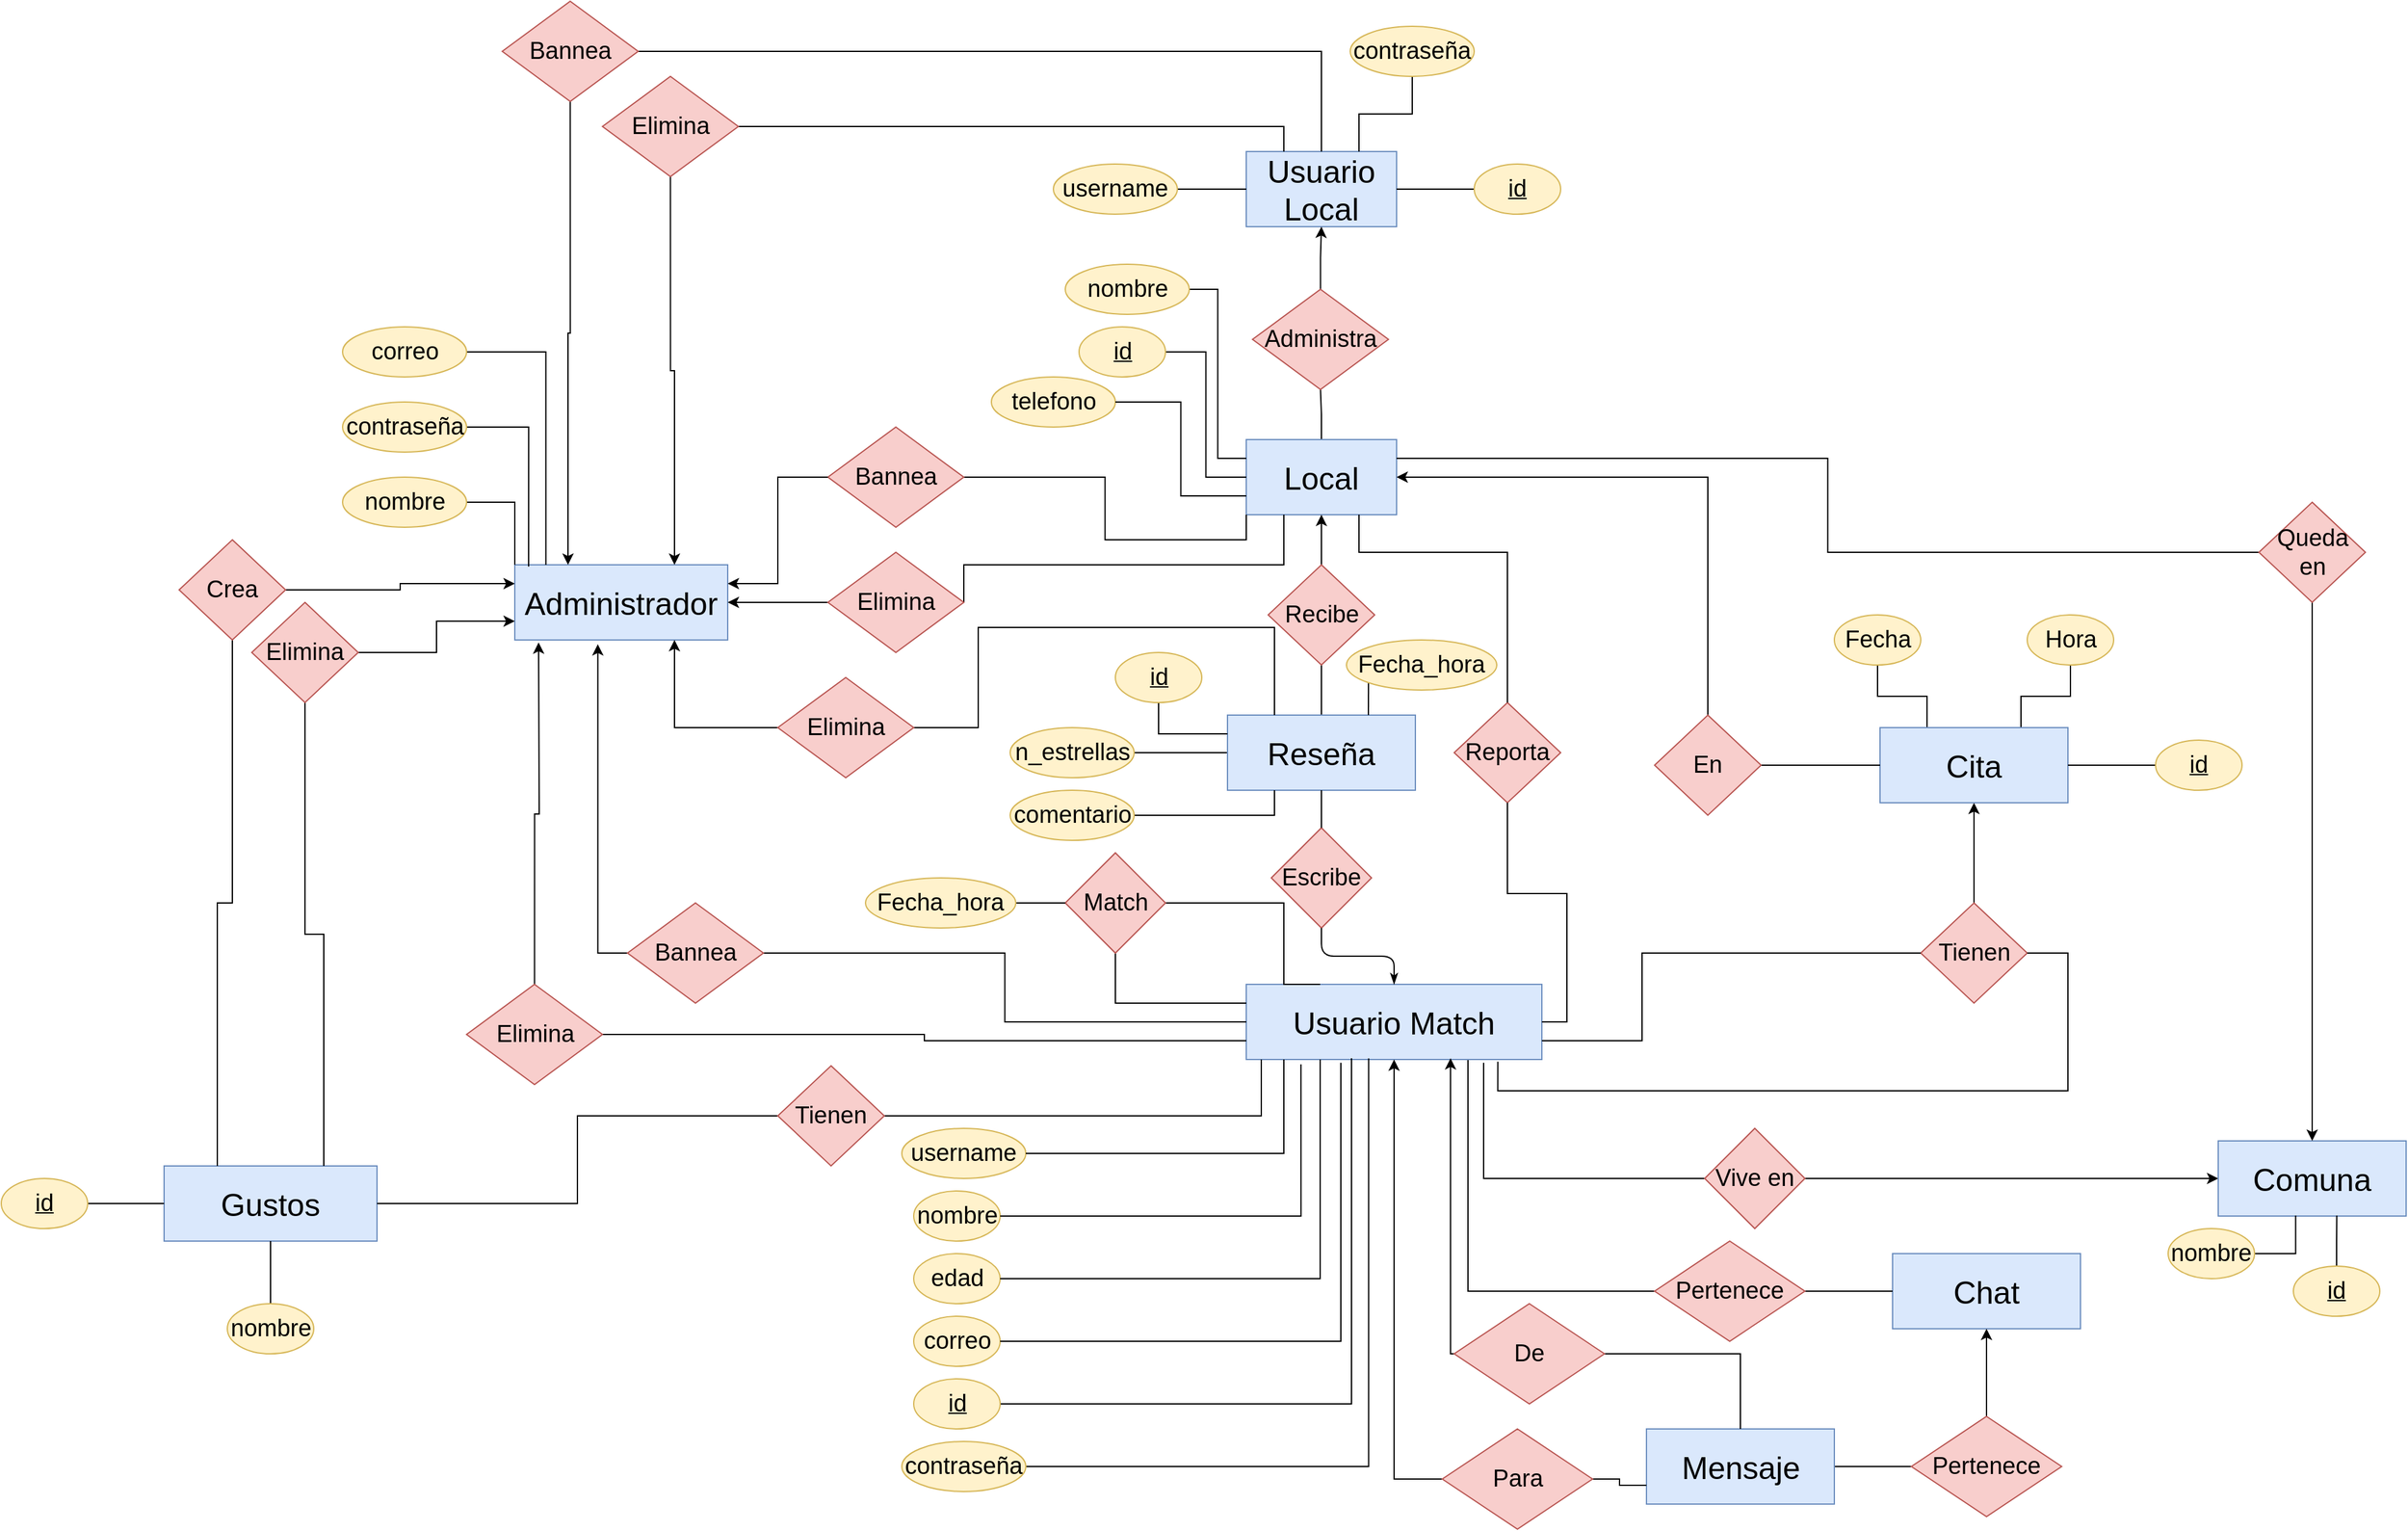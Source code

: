 <mxfile version="12.9.10" type="device"><diagram id="C5RBs43oDa-KdzZeNtuy" name="Page-1"><mxGraphModel dx="3197" dy="2389" grid="1" gridSize="10" guides="1" tooltips="1" connect="1" arrows="1" fold="1" page="1" pageScale="1" pageWidth="827" pageHeight="1169" math="0" shadow="0"><root><mxCell id="WIyWlLk6GJQsqaUBKTNV-0"/><mxCell id="WIyWlLk6GJQsqaUBKTNV-1" parent="WIyWlLk6GJQsqaUBKTNV-0"/><mxCell id="t-Eiu6or1TyA9fJoCcrj-206" style="edgeStyle=orthogonalEdgeStyle;rounded=0;orthogonalLoop=1;jettySize=auto;html=1;exitX=0.75;exitY=1;exitDx=0;exitDy=0;entryX=0;entryY=0.5;entryDx=0;entryDy=0;startArrow=none;startFill=0;endArrow=none;endFill=0;endSize=6;fontSize=19;" edge="1" parent="WIyWlLk6GJQsqaUBKTNV-1" source="t-Eiu6or1TyA9fJoCcrj-0" target="t-Eiu6or1TyA9fJoCcrj-205"><mxGeometry relative="1" as="geometry"/></mxCell><mxCell id="t-Eiu6or1TyA9fJoCcrj-0" value="&lt;font style=&quot;font-size: 25px&quot;&gt;Usuario Match&lt;/font&gt;" style="rounded=0;whiteSpace=wrap;html=1;fillColor=#dae8fc;strokeColor=#6c8ebf;" vertex="1" parent="WIyWlLk6GJQsqaUBKTNV-1"><mxGeometry x="354" y="725" width="236" height="60" as="geometry"/></mxCell><mxCell id="t-Eiu6or1TyA9fJoCcrj-15" value="" style="edgeStyle=orthogonalEdgeStyle;rounded=0;orthogonalLoop=1;jettySize=auto;html=1;fontSize=19;endArrow=none;endFill=0;exitX=0.5;exitY=0;exitDx=0;exitDy=0;entryX=0.5;entryY=1;entryDx=0;entryDy=0;" edge="1" parent="WIyWlLk6GJQsqaUBKTNV-1" source="t-Eiu6or1TyA9fJoCcrj-1" target="t-Eiu6or1TyA9fJoCcrj-10"><mxGeometry relative="1" as="geometry"/></mxCell><mxCell id="t-Eiu6or1TyA9fJoCcrj-114" value="" style="edgeStyle=orthogonalEdgeStyle;rounded=0;orthogonalLoop=1;jettySize=auto;html=1;startArrow=none;startFill=0;endArrow=none;endFill=0;endSize=6;fontSize=19;entryX=1;entryY=0.5;entryDx=0;entryDy=0;" edge="1" parent="WIyWlLk6GJQsqaUBKTNV-1" source="t-Eiu6or1TyA9fJoCcrj-1" target="t-Eiu6or1TyA9fJoCcrj-115"><mxGeometry relative="1" as="geometry"><mxPoint x="259" y="540" as="targetPoint"/></mxGeometry></mxCell><mxCell id="t-Eiu6or1TyA9fJoCcrj-1" value="&lt;font style=&quot;font-size: 25px&quot;&gt;Reseña&lt;/font&gt;" style="rounded=0;whiteSpace=wrap;html=1;fillColor=#dae8fc;strokeColor=#6c8ebf;" vertex="1" parent="WIyWlLk6GJQsqaUBKTNV-1"><mxGeometry x="339" y="510" width="150" height="60" as="geometry"/></mxCell><mxCell id="t-Eiu6or1TyA9fJoCcrj-25" value="" style="edgeStyle=orthogonalEdgeStyle;rounded=0;orthogonalLoop=1;jettySize=auto;html=1;startArrow=none;startFill=0;endArrow=none;endFill=0;fontSize=19;" edge="1" parent="WIyWlLk6GJQsqaUBKTNV-1" source="t-Eiu6or1TyA9fJoCcrj-2" target="t-Eiu6or1TyA9fJoCcrj-24"><mxGeometry relative="1" as="geometry"/></mxCell><mxCell id="t-Eiu6or1TyA9fJoCcrj-2" value="&lt;font style=&quot;font-size: 25px&quot;&gt;Local&lt;/font&gt;" style="rounded=0;whiteSpace=wrap;html=1;fillColor=#dae8fc;strokeColor=#6c8ebf;" vertex="1" parent="WIyWlLk6GJQsqaUBKTNV-1"><mxGeometry x="354" y="290" width="120" height="60" as="geometry"/></mxCell><mxCell id="t-Eiu6or1TyA9fJoCcrj-6" value="Escribe" style="rhombus;whiteSpace=wrap;html=1;fillColor=#f8cecc;strokeColor=#b85450;fontSize=19;" vertex="1" parent="WIyWlLk6GJQsqaUBKTNV-1"><mxGeometry x="374" y="600" width="80" height="80" as="geometry"/></mxCell><mxCell id="t-Eiu6or1TyA9fJoCcrj-7" value="" style="endArrow=none;html=1;edgeStyle=orthogonalEdgeStyle;startArrow=classicThin;startFill=1;" edge="1" parent="WIyWlLk6GJQsqaUBKTNV-1" source="t-Eiu6or1TyA9fJoCcrj-0" target="t-Eiu6or1TyA9fJoCcrj-6"><mxGeometry width="50" height="50" relative="1" as="geometry"><mxPoint x="444" y="620" as="sourcePoint"/><mxPoint x="384" y="350" as="targetPoint"/></mxGeometry></mxCell><mxCell id="t-Eiu6or1TyA9fJoCcrj-16" value="" style="edgeStyle=orthogonalEdgeStyle;rounded=0;orthogonalLoop=1;jettySize=auto;html=1;endArrow=none;endFill=0;fontSize=19;startArrow=classic;startFill=1;exitX=0.5;exitY=1;exitDx=0;exitDy=0;entryX=0.5;entryY=0;entryDx=0;entryDy=0;" edge="1" parent="WIyWlLk6GJQsqaUBKTNV-1" source="t-Eiu6or1TyA9fJoCcrj-2" target="t-Eiu6or1TyA9fJoCcrj-10"><mxGeometry relative="1" as="geometry"><mxPoint x="764" y="470" as="targetPoint"/></mxGeometry></mxCell><mxCell id="t-Eiu6or1TyA9fJoCcrj-10" value="Recibe" style="rhombus;whiteSpace=wrap;html=1;fillColor=#f8cecc;strokeColor=#b85450;fontSize=19;" vertex="1" parent="WIyWlLk6GJQsqaUBKTNV-1"><mxGeometry x="371.5" y="390" width="85" height="80" as="geometry"/></mxCell><mxCell id="t-Eiu6or1TyA9fJoCcrj-14" value="" style="endArrow=none;html=1;exitX=0.5;exitY=0;exitDx=0;exitDy=0;edgeStyle=orthogonalEdgeStyle;" edge="1" parent="WIyWlLk6GJQsqaUBKTNV-1" source="t-Eiu6or1TyA9fJoCcrj-6" target="t-Eiu6or1TyA9fJoCcrj-1"><mxGeometry width="50" height="50" relative="1" as="geometry"><mxPoint x="470" y="349.5" as="sourcePoint"/><mxPoint x="534" y="349.5" as="targetPoint"/></mxGeometry></mxCell><mxCell id="t-Eiu6or1TyA9fJoCcrj-20" value="" style="edgeStyle=orthogonalEdgeStyle;rounded=0;orthogonalLoop=1;jettySize=auto;html=1;endArrow=none;endFill=0;fontSize=19;exitX=0.5;exitY=1;exitDx=0;exitDy=0;entryX=0;entryY=0.25;entryDx=0;entryDy=0;" edge="1" parent="WIyWlLk6GJQsqaUBKTNV-1" source="t-Eiu6or1TyA9fJoCcrj-19" target="t-Eiu6or1TyA9fJoCcrj-0"><mxGeometry relative="1" as="geometry"><mxPoint x="260" y="800" as="targetPoint"/><Array as="points"><mxPoint x="250" y="740"/></Array></mxGeometry></mxCell><mxCell id="t-Eiu6or1TyA9fJoCcrj-22" value="" style="edgeStyle=orthogonalEdgeStyle;rounded=0;orthogonalLoop=1;jettySize=auto;html=1;endArrow=none;endFill=0;fontSize=19;entryX=0.25;entryY=0;entryDx=0;entryDy=0;exitX=1;exitY=0.5;exitDx=0;exitDy=0;" edge="1" parent="WIyWlLk6GJQsqaUBKTNV-1" source="t-Eiu6or1TyA9fJoCcrj-19" target="t-Eiu6or1TyA9fJoCcrj-0"><mxGeometry relative="1" as="geometry"><mxPoint x="44" y="460" as="targetPoint"/><Array as="points"><mxPoint x="384" y="660"/></Array></mxGeometry></mxCell><mxCell id="t-Eiu6or1TyA9fJoCcrj-19" value="Match" style="rhombus;whiteSpace=wrap;html=1;fillColor=#f8cecc;strokeColor=#b85450;fontSize=19;" vertex="1" parent="WIyWlLk6GJQsqaUBKTNV-1"><mxGeometry x="209.5" y="620" width="80" height="80" as="geometry"/></mxCell><mxCell id="t-Eiu6or1TyA9fJoCcrj-23" value="&lt;font style=&quot;font-size: 25px&quot;&gt;Usuario Local&lt;/font&gt;" style="rounded=0;whiteSpace=wrap;html=1;fillColor=#dae8fc;strokeColor=#6c8ebf;" vertex="1" parent="WIyWlLk6GJQsqaUBKTNV-1"><mxGeometry x="354" y="60" width="120" height="60" as="geometry"/></mxCell><mxCell id="t-Eiu6or1TyA9fJoCcrj-26" value="" style="edgeStyle=orthogonalEdgeStyle;rounded=0;orthogonalLoop=1;jettySize=auto;html=1;startArrow=none;startFill=0;endArrow=classic;endFill=1;fontSize=19;" edge="1" parent="WIyWlLk6GJQsqaUBKTNV-1" source="t-Eiu6or1TyA9fJoCcrj-24" target="t-Eiu6or1TyA9fJoCcrj-23"><mxGeometry relative="1" as="geometry"/></mxCell><mxCell id="t-Eiu6or1TyA9fJoCcrj-24" value="Administra" style="rhombus;whiteSpace=wrap;html=1;fillColor=#f8cecc;strokeColor=#b85450;fontSize=19;" vertex="1" parent="WIyWlLk6GJQsqaUBKTNV-1"><mxGeometry x="359" y="170" width="108.5" height="80" as="geometry"/></mxCell><mxCell id="t-Eiu6or1TyA9fJoCcrj-34" value="&lt;font style=&quot;font-size: 25px&quot;&gt;Administrador&lt;/font&gt;" style="rounded=0;whiteSpace=wrap;html=1;fillColor=#dae8fc;strokeColor=#6c8ebf;" vertex="1" parent="WIyWlLk6GJQsqaUBKTNV-1"><mxGeometry x="-230" y="390" width="170" height="60" as="geometry"/></mxCell><mxCell id="t-Eiu6or1TyA9fJoCcrj-35" value="Reporta" style="rhombus;whiteSpace=wrap;html=1;fillColor=#f8cecc;strokeColor=#b85450;fontSize=19;" vertex="1" parent="WIyWlLk6GJQsqaUBKTNV-1"><mxGeometry x="520" y="500" width="85" height="80" as="geometry"/></mxCell><mxCell id="t-Eiu6or1TyA9fJoCcrj-37" value="" style="edgeStyle=orthogonalEdgeStyle;rounded=0;orthogonalLoop=1;jettySize=auto;html=1;endArrow=none;endFill=0;fontSize=19;startArrow=none;startFill=0;entryX=0.5;entryY=0;entryDx=0;entryDy=0;exitX=0.75;exitY=1;exitDx=0;exitDy=0;" edge="1" parent="WIyWlLk6GJQsqaUBKTNV-1" source="t-Eiu6or1TyA9fJoCcrj-2" target="t-Eiu6or1TyA9fJoCcrj-35"><mxGeometry relative="1" as="geometry"><mxPoint x="643" y="60" as="sourcePoint"/><mxPoint x="414" y="390" as="targetPoint"/><Array as="points"><mxPoint x="444" y="380"/><mxPoint x="563" y="380"/></Array></mxGeometry></mxCell><mxCell id="t-Eiu6or1TyA9fJoCcrj-41" value="" style="edgeStyle=orthogonalEdgeStyle;rounded=0;orthogonalLoop=1;jettySize=auto;html=1;endArrow=none;endFill=0;fontSize=19;startArrow=none;startFill=0;entryX=1;entryY=0.5;entryDx=0;entryDy=0;exitX=0.5;exitY=1;exitDx=0;exitDy=0;" edge="1" parent="WIyWlLk6GJQsqaUBKTNV-1" source="t-Eiu6or1TyA9fJoCcrj-35" target="t-Eiu6or1TyA9fJoCcrj-0"><mxGeometry relative="1" as="geometry"><mxPoint x="570" y="725" as="sourcePoint"/><mxPoint x="738.5" y="915" as="targetPoint"/></mxGeometry></mxCell><mxCell id="t-Eiu6or1TyA9fJoCcrj-86" value="" style="edgeStyle=orthogonalEdgeStyle;rounded=0;orthogonalLoop=1;jettySize=auto;html=1;startArrow=none;startFill=0;endArrow=classic;endFill=1;fontSize=19;" edge="1" parent="WIyWlLk6GJQsqaUBKTNV-1" source="t-Eiu6or1TyA9fJoCcrj-42" target="t-Eiu6or1TyA9fJoCcrj-85"><mxGeometry relative="1" as="geometry"/></mxCell><mxCell id="t-Eiu6or1TyA9fJoCcrj-42" value="Tienen" style="rhombus;whiteSpace=wrap;html=1;fillColor=#f8cecc;strokeColor=#b85450;fontSize=19;" vertex="1" parent="WIyWlLk6GJQsqaUBKTNV-1"><mxGeometry x="892.5" y="660" width="85" height="80" as="geometry"/></mxCell><mxCell id="t-Eiu6or1TyA9fJoCcrj-43" value="" style="edgeStyle=orthogonalEdgeStyle;rounded=0;orthogonalLoop=1;jettySize=auto;html=1;endArrow=none;endFill=0;fontSize=19;startArrow=classic;startFill=1;entryX=0.5;entryY=0;entryDx=0;entryDy=0;exitX=1;exitY=0.5;exitDx=0;exitDy=0;" edge="1" target="t-Eiu6or1TyA9fJoCcrj-87" parent="WIyWlLk6GJQsqaUBKTNV-1" source="t-Eiu6or1TyA9fJoCcrj-2"><mxGeometry relative="1" as="geometry"><mxPoint x="470" y="340" as="sourcePoint"/><mxPoint x="710" y="440" as="targetPoint"/><Array as="points"><mxPoint x="723" y="320"/></Array></mxGeometry></mxCell><mxCell id="t-Eiu6or1TyA9fJoCcrj-44" value="" style="edgeStyle=orthogonalEdgeStyle;rounded=0;orthogonalLoop=1;jettySize=auto;html=1;endArrow=none;endFill=0;fontSize=19;startArrow=none;startFill=0;entryX=1;entryY=0.75;entryDx=0;entryDy=0;exitX=0;exitY=0.5;exitDx=0;exitDy=0;" edge="1" source="t-Eiu6or1TyA9fJoCcrj-42" parent="WIyWlLk6GJQsqaUBKTNV-1" target="t-Eiu6or1TyA9fJoCcrj-0"><mxGeometry relative="1" as="geometry"><mxPoint x="676" y="727.46" as="sourcePoint"/><mxPoint x="580" y="757.46" as="targetPoint"/><Array as="points"><mxPoint x="670" y="700"/><mxPoint x="670" y="770"/></Array></mxGeometry></mxCell><mxCell id="t-Eiu6or1TyA9fJoCcrj-48" value="" style="edgeStyle=orthogonalEdgeStyle;rounded=0;orthogonalLoop=1;jettySize=auto;html=1;endArrow=none;endFill=0;fontSize=19;startArrow=none;startFill=0;entryX=0.851;entryY=1.029;entryDx=0;entryDy=0;exitX=1;exitY=0.5;exitDx=0;exitDy=0;entryPerimeter=0;" edge="1" parent="WIyWlLk6GJQsqaUBKTNV-1" source="t-Eiu6or1TyA9fJoCcrj-42" target="t-Eiu6or1TyA9fJoCcrj-0"><mxGeometry relative="1" as="geometry"><mxPoint x="722" y="580" as="sourcePoint"/><mxPoint x="570" y="807.54" as="targetPoint"/><Array as="points"><mxPoint x="1010" y="700"/><mxPoint x="1010" y="810"/><mxPoint x="555" y="810"/></Array></mxGeometry></mxCell><mxCell id="t-Eiu6or1TyA9fJoCcrj-60" value="" style="edgeStyle=orthogonalEdgeStyle;rounded=0;orthogonalLoop=1;jettySize=auto;html=1;startArrow=none;startFill=0;endArrow=none;endFill=0;fontSize=19;entryX=0.25;entryY=0;entryDx=0;entryDy=0;exitX=0.5;exitY=1;exitDx=0;exitDy=0;" edge="1" parent="WIyWlLk6GJQsqaUBKTNV-1" source="t-Eiu6or1TyA9fJoCcrj-57" target="t-Eiu6or1TyA9fJoCcrj-85"><mxGeometry relative="1" as="geometry"><mxPoint x="631" y="500" as="targetPoint"/></mxGeometry></mxCell><mxCell id="t-Eiu6or1TyA9fJoCcrj-57" value="Fecha" style="ellipse;whiteSpace=wrap;html=1;fontSize=19;fillColor=#fff2cc;strokeColor=#d6b656;" vertex="1" parent="WIyWlLk6GJQsqaUBKTNV-1"><mxGeometry x="823.5" y="430" width="69" height="40" as="geometry"/></mxCell><mxCell id="t-Eiu6or1TyA9fJoCcrj-61" value="" style="edgeStyle=orthogonalEdgeStyle;rounded=0;orthogonalLoop=1;jettySize=auto;html=1;startArrow=none;startFill=0;endArrow=none;endFill=0;fontSize=19;entryX=0.75;entryY=0;entryDx=0;entryDy=0;" edge="1" parent="WIyWlLk6GJQsqaUBKTNV-1" source="t-Eiu6or1TyA9fJoCcrj-58" target="t-Eiu6or1TyA9fJoCcrj-85"><mxGeometry relative="1" as="geometry"><mxPoint x="1175" y="470" as="targetPoint"/></mxGeometry></mxCell><mxCell id="t-Eiu6or1TyA9fJoCcrj-58" value="Hora" style="ellipse;whiteSpace=wrap;html=1;fontSize=19;fillColor=#fff2cc;strokeColor=#d6b656;" vertex="1" parent="WIyWlLk6GJQsqaUBKTNV-1"><mxGeometry x="977.5" y="430" width="69" height="40" as="geometry"/></mxCell><mxCell id="t-Eiu6or1TyA9fJoCcrj-62" value="nombre" style="ellipse;whiteSpace=wrap;html=1;fontSize=19;fillColor=#fff2cc;strokeColor=#d6b656;" vertex="1" parent="WIyWlLk6GJQsqaUBKTNV-1"><mxGeometry x="88.5" y="890" width="69" height="40" as="geometry"/></mxCell><mxCell id="t-Eiu6or1TyA9fJoCcrj-63" value="" style="edgeStyle=orthogonalEdgeStyle;rounded=0;orthogonalLoop=1;jettySize=auto;html=1;startArrow=none;startFill=0;endArrow=none;endFill=0;fontSize=19;entryX=0.185;entryY=1.064;entryDx=0;entryDy=0;entryPerimeter=0;" edge="1" source="t-Eiu6or1TyA9fJoCcrj-62" parent="WIyWlLk6GJQsqaUBKTNV-1" target="t-Eiu6or1TyA9fJoCcrj-0"><mxGeometry relative="1" as="geometry"><mxPoint x="371.495" y="867.9" as="targetPoint"/></mxGeometry></mxCell><mxCell id="t-Eiu6or1TyA9fJoCcrj-64" value="edad" style="ellipse;whiteSpace=wrap;html=1;fontSize=19;fillColor=#fff2cc;strokeColor=#d6b656;" vertex="1" parent="WIyWlLk6GJQsqaUBKTNV-1"><mxGeometry x="88.5" y="940" width="69" height="40" as="geometry"/></mxCell><mxCell id="t-Eiu6or1TyA9fJoCcrj-65" value="" style="edgeStyle=orthogonalEdgeStyle;rounded=0;orthogonalLoop=1;jettySize=auto;html=1;startArrow=none;startFill=0;endArrow=none;endFill=0;fontSize=19;exitX=1;exitY=0.5;exitDx=0;exitDy=0;entryX=0.25;entryY=1;entryDx=0;entryDy=0;" edge="1" source="t-Eiu6or1TyA9fJoCcrj-64" parent="WIyWlLk6GJQsqaUBKTNV-1" target="t-Eiu6or1TyA9fJoCcrj-0"><mxGeometry relative="1" as="geometry"><mxPoint x="430" y="786" as="targetPoint"/></mxGeometry></mxCell><mxCell id="t-Eiu6or1TyA9fJoCcrj-67" value="correo" style="ellipse;whiteSpace=wrap;html=1;fontSize=19;fillColor=#fff2cc;strokeColor=#d6b656;" vertex="1" parent="WIyWlLk6GJQsqaUBKTNV-1"><mxGeometry x="88.5" y="990" width="69" height="40" as="geometry"/></mxCell><mxCell id="t-Eiu6or1TyA9fJoCcrj-68" value="" style="edgeStyle=orthogonalEdgeStyle;rounded=0;orthogonalLoop=1;jettySize=auto;html=1;startArrow=none;startFill=0;endArrow=none;endFill=0;fontSize=19;entryX=0.32;entryY=1.044;entryDx=0;entryDy=0;exitX=1;exitY=0.5;exitDx=0;exitDy=0;entryPerimeter=0;" edge="1" source="t-Eiu6or1TyA9fJoCcrj-67" parent="WIyWlLk6GJQsqaUBKTNV-1" target="t-Eiu6or1TyA9fJoCcrj-0"><mxGeometry relative="1" as="geometry"><mxPoint x="340" y="1010" as="sourcePoint"/><mxPoint x="450.04" y="830.0" as="targetPoint"/><Array as="points"><mxPoint x="430" y="1010"/></Array></mxGeometry></mxCell><mxCell id="t-Eiu6or1TyA9fJoCcrj-70" value="" style="edgeStyle=orthogonalEdgeStyle;rounded=0;orthogonalLoop=1;jettySize=auto;html=1;startArrow=none;startFill=0;endArrow=none;endFill=0;fontSize=19;exitX=0;exitY=0.5;exitDx=0;exitDy=0;entryX=0.803;entryY=1.044;entryDx=0;entryDy=0;entryPerimeter=0;" edge="1" parent="WIyWlLk6GJQsqaUBKTNV-1" source="t-Eiu6or1TyA9fJoCcrj-71" target="t-Eiu6or1TyA9fJoCcrj-0"><mxGeometry relative="1" as="geometry"><mxPoint x="474.5" y="880" as="sourcePoint"/><mxPoint x="450" y="789" as="targetPoint"/></mxGeometry></mxCell><mxCell id="t-Eiu6or1TyA9fJoCcrj-73" value="" style="edgeStyle=orthogonalEdgeStyle;rounded=0;orthogonalLoop=1;jettySize=auto;html=1;startArrow=none;startFill=0;endArrow=classic;endFill=1;fontSize=19;entryX=0;entryY=0.5;entryDx=0;entryDy=0;" edge="1" parent="WIyWlLk6GJQsqaUBKTNV-1" source="t-Eiu6or1TyA9fJoCcrj-71" target="t-Eiu6or1TyA9fJoCcrj-74"><mxGeometry relative="1" as="geometry"><mxPoint x="634" y="880" as="targetPoint"/><Array as="points"><mxPoint x="760" y="880"/></Array></mxGeometry></mxCell><mxCell id="t-Eiu6or1TyA9fJoCcrj-71" value="Vive en" style="rhombus;whiteSpace=wrap;html=1;fillColor=#f8cecc;strokeColor=#b85450;fontSize=19;" vertex="1" parent="WIyWlLk6GJQsqaUBKTNV-1"><mxGeometry x="720" y="840" width="80" height="80" as="geometry"/></mxCell><mxCell id="t-Eiu6or1TyA9fJoCcrj-74" value="&lt;font style=&quot;font-size: 25px&quot;&gt;Comuna&lt;/font&gt;" style="rounded=0;whiteSpace=wrap;html=1;fillColor=#dae8fc;strokeColor=#6c8ebf;" vertex="1" parent="WIyWlLk6GJQsqaUBKTNV-1"><mxGeometry x="1130" y="850" width="150" height="60" as="geometry"/></mxCell><mxCell id="t-Eiu6or1TyA9fJoCcrj-76" value="" style="edgeStyle=orthogonalEdgeStyle;rounded=0;orthogonalLoop=1;jettySize=auto;html=1;startArrow=none;startFill=0;endArrow=none;endFill=0;fontSize=19;entryX=0.412;entryY=0.993;entryDx=0;entryDy=0;entryPerimeter=0;" edge="1" parent="WIyWlLk6GJQsqaUBKTNV-1" source="t-Eiu6or1TyA9fJoCcrj-75" target="t-Eiu6or1TyA9fJoCcrj-74"><mxGeometry relative="1" as="geometry"><Array as="points"><mxPoint x="1192" y="940"/></Array></mxGeometry></mxCell><mxCell id="t-Eiu6or1TyA9fJoCcrj-75" value="nombre" style="ellipse;whiteSpace=wrap;html=1;fontSize=19;fillColor=#fff2cc;strokeColor=#d6b656;" vertex="1" parent="WIyWlLk6GJQsqaUBKTNV-1"><mxGeometry x="1090" y="920" width="69" height="40" as="geometry"/></mxCell><mxCell id="t-Eiu6or1TyA9fJoCcrj-78" value="" style="edgeStyle=orthogonalEdgeStyle;rounded=0;orthogonalLoop=1;jettySize=auto;html=1;startArrow=none;startFill=0;endArrow=none;endFill=0;fontSize=19;entryX=0.631;entryY=0.993;entryDx=0;entryDy=0;entryPerimeter=0;" edge="1" parent="WIyWlLk6GJQsqaUBKTNV-1" source="t-Eiu6or1TyA9fJoCcrj-77" target="t-Eiu6or1TyA9fJoCcrj-74"><mxGeometry relative="1" as="geometry"/></mxCell><mxCell id="t-Eiu6or1TyA9fJoCcrj-77" value="&lt;u&gt;id&lt;/u&gt;" style="ellipse;whiteSpace=wrap;html=1;fontSize=19;fillColor=#fff2cc;strokeColor=#d6b656;" vertex="1" parent="WIyWlLk6GJQsqaUBKTNV-1"><mxGeometry x="1190" y="950" width="69" height="40" as="geometry"/></mxCell><mxCell id="t-Eiu6or1TyA9fJoCcrj-81" value="" style="edgeStyle=orthogonalEdgeStyle;rounded=0;orthogonalLoop=1;jettySize=auto;html=1;startArrow=none;startFill=0;endArrow=none;endFill=0;fontSize=19;entryX=0.356;entryY=0.983;entryDx=0;entryDy=0;entryPerimeter=0;" edge="1" parent="WIyWlLk6GJQsqaUBKTNV-1" source="t-Eiu6or1TyA9fJoCcrj-79" target="t-Eiu6or1TyA9fJoCcrj-0"><mxGeometry relative="1" as="geometry"><mxPoint x="413.5" y="1060" as="targetPoint"/></mxGeometry></mxCell><mxCell id="t-Eiu6or1TyA9fJoCcrj-79" value="&lt;u&gt;id&lt;/u&gt;" style="ellipse;whiteSpace=wrap;html=1;fontSize=19;fillColor=#fff2cc;strokeColor=#d6b656;" vertex="1" parent="WIyWlLk6GJQsqaUBKTNV-1"><mxGeometry x="88.5" y="1040" width="69" height="40" as="geometry"/></mxCell><mxCell id="t-Eiu6or1TyA9fJoCcrj-83" value="" style="edgeStyle=orthogonalEdgeStyle;rounded=0;orthogonalLoop=1;jettySize=auto;html=1;startArrow=none;startFill=0;endArrow=none;endFill=0;fontSize=19;" edge="1" parent="WIyWlLk6GJQsqaUBKTNV-1" source="t-Eiu6or1TyA9fJoCcrj-82" target="t-Eiu6or1TyA9fJoCcrj-19"><mxGeometry relative="1" as="geometry"/></mxCell><mxCell id="t-Eiu6or1TyA9fJoCcrj-82" value="Fecha_hora" style="ellipse;whiteSpace=wrap;html=1;fontSize=19;fillColor=#fff2cc;strokeColor=#d6b656;" vertex="1" parent="WIyWlLk6GJQsqaUBKTNV-1"><mxGeometry x="50" y="640" width="120" height="40" as="geometry"/></mxCell><mxCell id="t-Eiu6or1TyA9fJoCcrj-85" value="&lt;font style=&quot;font-size: 25px&quot;&gt;Cita&lt;/font&gt;" style="rounded=0;whiteSpace=wrap;html=1;fillColor=#dae8fc;strokeColor=#6c8ebf;" vertex="1" parent="WIyWlLk6GJQsqaUBKTNV-1"><mxGeometry x="860" y="520" width="150" height="60" as="geometry"/></mxCell><mxCell id="t-Eiu6or1TyA9fJoCcrj-89" value="" style="edgeStyle=orthogonalEdgeStyle;rounded=0;orthogonalLoop=1;jettySize=auto;html=1;startArrow=none;startFill=0;endArrow=none;endFill=0;fontSize=19;entryX=0;entryY=0.5;entryDx=0;entryDy=0;" edge="1" parent="WIyWlLk6GJQsqaUBKTNV-1" source="t-Eiu6or1TyA9fJoCcrj-87" target="t-Eiu6or1TyA9fJoCcrj-85"><mxGeometry relative="1" as="geometry"><mxPoint x="838" y="544" as="targetPoint"/></mxGeometry></mxCell><mxCell id="t-Eiu6or1TyA9fJoCcrj-87" value="En" style="rhombus;whiteSpace=wrap;html=1;fillColor=#f8cecc;strokeColor=#b85450;fontSize=19;" vertex="1" parent="WIyWlLk6GJQsqaUBKTNV-1"><mxGeometry x="680" y="510" width="85" height="80" as="geometry"/></mxCell><mxCell id="t-Eiu6or1TyA9fJoCcrj-92" value="" style="edgeStyle=orthogonalEdgeStyle;rounded=0;orthogonalLoop=1;jettySize=auto;html=1;startArrow=none;startFill=0;endArrow=none;endFill=0;fontSize=19;" edge="1" parent="WIyWlLk6GJQsqaUBKTNV-1" source="t-Eiu6or1TyA9fJoCcrj-91" target="t-Eiu6or1TyA9fJoCcrj-85"><mxGeometry relative="1" as="geometry"/></mxCell><mxCell id="t-Eiu6or1TyA9fJoCcrj-91" value="&lt;u&gt;id&lt;/u&gt;" style="ellipse;whiteSpace=wrap;html=1;fontSize=19;fillColor=#fff2cc;strokeColor=#d6b656;" vertex="1" parent="WIyWlLk6GJQsqaUBKTNV-1"><mxGeometry x="1080" y="530" width="69" height="40" as="geometry"/></mxCell><mxCell id="t-Eiu6or1TyA9fJoCcrj-94" value="" style="edgeStyle=orthogonalEdgeStyle;rounded=0;orthogonalLoop=1;jettySize=auto;html=1;startArrow=none;startFill=0;endArrow=none;endFill=0;fontSize=19;" edge="1" parent="WIyWlLk6GJQsqaUBKTNV-1" source="t-Eiu6or1TyA9fJoCcrj-93" target="t-Eiu6or1TyA9fJoCcrj-23"><mxGeometry relative="1" as="geometry"/></mxCell><mxCell id="t-Eiu6or1TyA9fJoCcrj-93" value="&lt;u&gt;id&lt;/u&gt;" style="ellipse;whiteSpace=wrap;html=1;fontSize=19;fillColor=#fff2cc;strokeColor=#d6b656;" vertex="1" parent="WIyWlLk6GJQsqaUBKTNV-1"><mxGeometry x="536" y="70" width="69" height="40" as="geometry"/></mxCell><mxCell id="t-Eiu6or1TyA9fJoCcrj-95" value="username" style="ellipse;whiteSpace=wrap;html=1;fontSize=19;fillColor=#fff2cc;strokeColor=#d6b656;" vertex="1" parent="WIyWlLk6GJQsqaUBKTNV-1"><mxGeometry x="79" y="840" width="99" height="40" as="geometry"/></mxCell><mxCell id="t-Eiu6or1TyA9fJoCcrj-96" value="" style="edgeStyle=orthogonalEdgeStyle;rounded=0;orthogonalLoop=1;jettySize=auto;html=1;startArrow=none;startFill=0;endArrow=none;endFill=0;fontSize=19;exitX=1;exitY=0.5;exitDx=0;exitDy=0;" edge="1" parent="WIyWlLk6GJQsqaUBKTNV-1" source="t-Eiu6or1TyA9fJoCcrj-95"><mxGeometry relative="1" as="geometry"><mxPoint x="360" y="1030" as="sourcePoint"/><mxPoint x="384" y="785" as="targetPoint"/><Array as="points"><mxPoint x="384" y="860"/></Array></mxGeometry></mxCell><mxCell id="t-Eiu6or1TyA9fJoCcrj-98" value="" style="edgeStyle=orthogonalEdgeStyle;rounded=0;orthogonalLoop=1;jettySize=auto;html=1;startArrow=none;startFill=0;endArrow=none;endFill=0;fontSize=19;" edge="1" parent="WIyWlLk6GJQsqaUBKTNV-1" source="t-Eiu6or1TyA9fJoCcrj-97" target="t-Eiu6or1TyA9fJoCcrj-23"><mxGeometry relative="1" as="geometry"/></mxCell><mxCell id="t-Eiu6or1TyA9fJoCcrj-97" value="username" style="ellipse;whiteSpace=wrap;html=1;fontSize=19;fillColor=#fff2cc;strokeColor=#d6b656;" vertex="1" parent="WIyWlLk6GJQsqaUBKTNV-1"><mxGeometry x="200" y="70" width="99" height="40" as="geometry"/></mxCell><mxCell id="t-Eiu6or1TyA9fJoCcrj-101" value="" style="edgeStyle=orthogonalEdgeStyle;rounded=0;orthogonalLoop=1;jettySize=auto;html=1;startArrow=none;startFill=0;endArrow=none;endFill=0;fontSize=19;entryX=1;entryY=0.25;entryDx=0;entryDy=0;endSize=24;" edge="1" parent="WIyWlLk6GJQsqaUBKTNV-1" source="t-Eiu6or1TyA9fJoCcrj-99" target="t-Eiu6or1TyA9fJoCcrj-2"><mxGeometry relative="1" as="geometry"><mxPoint x="1120" y="380" as="targetPoint"/></mxGeometry></mxCell><mxCell id="t-Eiu6or1TyA9fJoCcrj-103" value="" style="edgeStyle=orthogonalEdgeStyle;rounded=0;orthogonalLoop=1;jettySize=auto;html=1;startArrow=none;startFill=0;endArrow=classic;endFill=1;fontSize=19;entryX=0.5;entryY=0;entryDx=0;entryDy=0;endSize=6;" edge="1" parent="WIyWlLk6GJQsqaUBKTNV-1" source="t-Eiu6or1TyA9fJoCcrj-99" target="t-Eiu6or1TyA9fJoCcrj-74"><mxGeometry relative="1" as="geometry"><mxPoint x="1205" y="500" as="targetPoint"/></mxGeometry></mxCell><mxCell id="t-Eiu6or1TyA9fJoCcrj-99" value="Queda en" style="rhombus;whiteSpace=wrap;html=1;fillColor=#f8cecc;strokeColor=#b85450;fontSize=19;" vertex="1" parent="WIyWlLk6GJQsqaUBKTNV-1"><mxGeometry x="1162.5" y="340" width="85" height="80" as="geometry"/></mxCell><mxCell id="t-Eiu6or1TyA9fJoCcrj-106" value="" style="edgeStyle=orthogonalEdgeStyle;rounded=0;orthogonalLoop=1;jettySize=auto;html=1;startArrow=none;startFill=0;endArrow=none;endFill=0;fontSize=19;entryX=0;entryY=0.25;entryDx=0;entryDy=0;" edge="1" source="t-Eiu6or1TyA9fJoCcrj-107" parent="WIyWlLk6GJQsqaUBKTNV-1" target="t-Eiu6or1TyA9fJoCcrj-2"><mxGeometry relative="1" as="geometry"><mxPoint x="333.5" y="315" as="targetPoint"/></mxGeometry></mxCell><mxCell id="t-Eiu6or1TyA9fJoCcrj-107" value="nombre" style="ellipse;whiteSpace=wrap;html=1;fontSize=19;fillColor=#fff2cc;strokeColor=#d6b656;" vertex="1" parent="WIyWlLk6GJQsqaUBKTNV-1"><mxGeometry x="209.5" y="150" width="99" height="40" as="geometry"/></mxCell><mxCell id="t-Eiu6or1TyA9fJoCcrj-110" value="" style="edgeStyle=orthogonalEdgeStyle;rounded=0;orthogonalLoop=1;jettySize=auto;html=1;startArrow=none;startFill=0;endArrow=none;endFill=0;endSize=6;fontSize=19;entryX=0;entryY=0.5;entryDx=0;entryDy=0;" edge="1" parent="WIyWlLk6GJQsqaUBKTNV-1" source="t-Eiu6or1TyA9fJoCcrj-108" target="t-Eiu6or1TyA9fJoCcrj-2"><mxGeometry relative="1" as="geometry"><mxPoint x="259" y="330" as="targetPoint"/></mxGeometry></mxCell><mxCell id="t-Eiu6or1TyA9fJoCcrj-108" value="&lt;u&gt;id&lt;/u&gt;" style="ellipse;whiteSpace=wrap;html=1;fontSize=19;fillColor=#fff2cc;strokeColor=#d6b656;" vertex="1" parent="WIyWlLk6GJQsqaUBKTNV-1"><mxGeometry x="220.5" y="200" width="69" height="40" as="geometry"/></mxCell><mxCell id="t-Eiu6or1TyA9fJoCcrj-111" value="telefono" style="ellipse;whiteSpace=wrap;html=1;fontSize=19;fillColor=#fff2cc;strokeColor=#d6b656;" vertex="1" parent="WIyWlLk6GJQsqaUBKTNV-1"><mxGeometry x="150.5" y="240" width="99" height="40" as="geometry"/></mxCell><mxCell id="t-Eiu6or1TyA9fJoCcrj-112" value="" style="edgeStyle=orthogonalEdgeStyle;rounded=0;orthogonalLoop=1;jettySize=auto;html=1;startArrow=none;startFill=0;endArrow=none;endFill=0;fontSize=19;entryX=0;entryY=0.75;entryDx=0;entryDy=0;" edge="1" source="t-Eiu6or1TyA9fJoCcrj-111" parent="WIyWlLk6GJQsqaUBKTNV-1" target="t-Eiu6or1TyA9fJoCcrj-2"><mxGeometry relative="1" as="geometry"><mxPoint x="308.5" y="435" as="targetPoint"/></mxGeometry></mxCell><mxCell id="t-Eiu6or1TyA9fJoCcrj-115" value="n_estrellas" style="ellipse;whiteSpace=wrap;html=1;fontSize=19;fillColor=#fff2cc;strokeColor=#d6b656;" vertex="1" parent="WIyWlLk6GJQsqaUBKTNV-1"><mxGeometry x="165.5" y="520" width="99" height="40" as="geometry"/></mxCell><mxCell id="t-Eiu6or1TyA9fJoCcrj-118" value="" style="edgeStyle=orthogonalEdgeStyle;rounded=0;orthogonalLoop=1;jettySize=auto;html=1;startArrow=none;startFill=0;endArrow=none;endFill=0;endSize=6;fontSize=19;entryX=0.25;entryY=1;entryDx=0;entryDy=0;" edge="1" parent="WIyWlLk6GJQsqaUBKTNV-1" source="t-Eiu6or1TyA9fJoCcrj-116" target="t-Eiu6or1TyA9fJoCcrj-1"><mxGeometry relative="1" as="geometry"><mxPoint x="344.5" y="590" as="targetPoint"/></mxGeometry></mxCell><mxCell id="t-Eiu6or1TyA9fJoCcrj-116" value="comentario" style="ellipse;whiteSpace=wrap;html=1;fontSize=19;fillColor=#fff2cc;strokeColor=#d6b656;" vertex="1" parent="WIyWlLk6GJQsqaUBKTNV-1"><mxGeometry x="165.5" y="570" width="99" height="40" as="geometry"/></mxCell><mxCell id="t-Eiu6or1TyA9fJoCcrj-120" style="edgeStyle=orthogonalEdgeStyle;rounded=0;orthogonalLoop=1;jettySize=auto;html=1;exitX=0.5;exitY=1;exitDx=0;exitDy=0;entryX=0;entryY=0.25;entryDx=0;entryDy=0;startArrow=none;startFill=0;endArrow=none;endFill=0;endSize=6;fontSize=19;" edge="1" parent="WIyWlLk6GJQsqaUBKTNV-1" source="t-Eiu6or1TyA9fJoCcrj-119" target="t-Eiu6or1TyA9fJoCcrj-1"><mxGeometry relative="1" as="geometry"/></mxCell><mxCell id="t-Eiu6or1TyA9fJoCcrj-119" value="&lt;u&gt;id&lt;/u&gt;" style="ellipse;whiteSpace=wrap;html=1;fontSize=19;fillColor=#fff2cc;strokeColor=#d6b656;" vertex="1" parent="WIyWlLk6GJQsqaUBKTNV-1"><mxGeometry x="249.5" y="460" width="69" height="40" as="geometry"/></mxCell><mxCell id="t-Eiu6or1TyA9fJoCcrj-126" style="edgeStyle=orthogonalEdgeStyle;rounded=0;orthogonalLoop=1;jettySize=auto;html=1;exitX=0.5;exitY=1;exitDx=0;exitDy=0;entryX=0.25;entryY=0;entryDx=0;entryDy=0;startArrow=none;startFill=0;endArrow=classic;endFill=1;endSize=6;fontSize=19;" edge="1" parent="WIyWlLk6GJQsqaUBKTNV-1" source="t-Eiu6or1TyA9fJoCcrj-123" target="t-Eiu6or1TyA9fJoCcrj-34"><mxGeometry relative="1" as="geometry"/></mxCell><mxCell id="t-Eiu6or1TyA9fJoCcrj-127" style="edgeStyle=orthogonalEdgeStyle;rounded=0;orthogonalLoop=1;jettySize=auto;html=1;exitX=1;exitY=0.5;exitDx=0;exitDy=0;entryX=0.5;entryY=0;entryDx=0;entryDy=0;startArrow=none;startFill=0;endArrow=none;endFill=0;endSize=6;fontSize=19;" edge="1" parent="WIyWlLk6GJQsqaUBKTNV-1" source="t-Eiu6or1TyA9fJoCcrj-123" target="t-Eiu6or1TyA9fJoCcrj-23"><mxGeometry relative="1" as="geometry"/></mxCell><mxCell id="t-Eiu6or1TyA9fJoCcrj-123" value="Bannea" style="rhombus;whiteSpace=wrap;html=1;fillColor=#f8cecc;strokeColor=#b85450;fontSize=19;" vertex="1" parent="WIyWlLk6GJQsqaUBKTNV-1"><mxGeometry x="-240" y="-60" width="108.5" height="80" as="geometry"/></mxCell><mxCell id="t-Eiu6or1TyA9fJoCcrj-130" style="edgeStyle=orthogonalEdgeStyle;rounded=0;orthogonalLoop=1;jettySize=auto;html=1;exitX=0.5;exitY=1;exitDx=0;exitDy=0;entryX=0.75;entryY=0;entryDx=0;entryDy=0;startArrow=none;startFill=0;endArrow=classic;endFill=1;endSize=6;fontSize=19;" edge="1" parent="WIyWlLk6GJQsqaUBKTNV-1" source="t-Eiu6or1TyA9fJoCcrj-129" target="t-Eiu6or1TyA9fJoCcrj-34"><mxGeometry relative="1" as="geometry"/></mxCell><mxCell id="t-Eiu6or1TyA9fJoCcrj-131" style="edgeStyle=orthogonalEdgeStyle;rounded=0;orthogonalLoop=1;jettySize=auto;html=1;exitX=1;exitY=0.5;exitDx=0;exitDy=0;entryX=0.25;entryY=0;entryDx=0;entryDy=0;startArrow=none;startFill=0;endArrow=none;endFill=0;endSize=6;fontSize=19;" edge="1" parent="WIyWlLk6GJQsqaUBKTNV-1" source="t-Eiu6or1TyA9fJoCcrj-129" target="t-Eiu6or1TyA9fJoCcrj-23"><mxGeometry relative="1" as="geometry"/></mxCell><mxCell id="t-Eiu6or1TyA9fJoCcrj-129" value="Elimina" style="rhombus;whiteSpace=wrap;html=1;fillColor=#f8cecc;strokeColor=#b85450;fontSize=19;" vertex="1" parent="WIyWlLk6GJQsqaUBKTNV-1"><mxGeometry x="-160" width="108.5" height="80" as="geometry"/></mxCell><mxCell id="t-Eiu6or1TyA9fJoCcrj-132" value="&lt;font style=&quot;font-size: 25px&quot;&gt;Gustos&lt;/font&gt;" style="rounded=0;whiteSpace=wrap;html=1;fillColor=#dae8fc;strokeColor=#6c8ebf;" vertex="1" parent="WIyWlLk6GJQsqaUBKTNV-1"><mxGeometry x="-510" y="870" width="170" height="60" as="geometry"/></mxCell><mxCell id="t-Eiu6or1TyA9fJoCcrj-138" value="" style="edgeStyle=orthogonalEdgeStyle;rounded=0;orthogonalLoop=1;jettySize=auto;html=1;startArrow=none;startFill=0;endArrow=classic;endFill=1;endSize=6;fontSize=19;" edge="1" parent="WIyWlLk6GJQsqaUBKTNV-1" source="t-Eiu6or1TyA9fJoCcrj-135" target="t-Eiu6or1TyA9fJoCcrj-34"><mxGeometry relative="1" as="geometry"/></mxCell><mxCell id="t-Eiu6or1TyA9fJoCcrj-141" style="edgeStyle=orthogonalEdgeStyle;rounded=0;orthogonalLoop=1;jettySize=auto;html=1;exitX=1;exitY=0.5;exitDx=0;exitDy=0;entryX=0.25;entryY=1;entryDx=0;entryDy=0;startArrow=none;startFill=0;endArrow=none;endFill=0;endSize=6;fontSize=19;" edge="1" parent="WIyWlLk6GJQsqaUBKTNV-1" source="t-Eiu6or1TyA9fJoCcrj-135" target="t-Eiu6or1TyA9fJoCcrj-2"><mxGeometry relative="1" as="geometry"><Array as="points"><mxPoint x="128" y="390"/><mxPoint x="384" y="390"/></Array></mxGeometry></mxCell><mxCell id="t-Eiu6or1TyA9fJoCcrj-135" value="Elimina" style="rhombus;whiteSpace=wrap;html=1;fillColor=#f8cecc;strokeColor=#b85450;fontSize=19;" vertex="1" parent="WIyWlLk6GJQsqaUBKTNV-1"><mxGeometry x="20" y="380" width="108.5" height="80" as="geometry"/></mxCell><mxCell id="t-Eiu6or1TyA9fJoCcrj-142" style="edgeStyle=orthogonalEdgeStyle;rounded=0;orthogonalLoop=1;jettySize=auto;html=1;exitX=1;exitY=0.5;exitDx=0;exitDy=0;entryX=0;entryY=1;entryDx=0;entryDy=0;startArrow=none;startFill=0;endArrow=none;endFill=0;endSize=6;fontSize=19;" edge="1" parent="WIyWlLk6GJQsqaUBKTNV-1" source="t-Eiu6or1TyA9fJoCcrj-136" target="t-Eiu6or1TyA9fJoCcrj-2"><mxGeometry relative="1" as="geometry"/></mxCell><mxCell id="t-Eiu6or1TyA9fJoCcrj-136" value="Bannea" style="rhombus;whiteSpace=wrap;html=1;fillColor=#f8cecc;strokeColor=#b85450;fontSize=19;" vertex="1" parent="WIyWlLk6GJQsqaUBKTNV-1"><mxGeometry x="20" y="280" width="108.5" height="80" as="geometry"/></mxCell><mxCell id="t-Eiu6or1TyA9fJoCcrj-137" style="edgeStyle=orthogonalEdgeStyle;rounded=0;orthogonalLoop=1;jettySize=auto;html=1;exitX=0;exitY=0.5;exitDx=0;exitDy=0;entryX=1;entryY=0.25;entryDx=0;entryDy=0;startArrow=none;startFill=0;endArrow=classic;endFill=1;endSize=6;fontSize=19;" edge="1" parent="WIyWlLk6GJQsqaUBKTNV-1" source="t-Eiu6or1TyA9fJoCcrj-136" target="t-Eiu6or1TyA9fJoCcrj-34"><mxGeometry relative="1" as="geometry"><mxPoint x="-10" y="440" as="sourcePoint"/><mxPoint x="-6.75" y="750" as="targetPoint"/></mxGeometry></mxCell><mxCell id="t-Eiu6or1TyA9fJoCcrj-144" value="" style="edgeStyle=orthogonalEdgeStyle;rounded=0;orthogonalLoop=1;jettySize=auto;html=1;startArrow=none;startFill=0;endArrow=classic;endFill=1;endSize=6;fontSize=19;entryX=0.75;entryY=1;entryDx=0;entryDy=0;" edge="1" parent="WIyWlLk6GJQsqaUBKTNV-1" source="t-Eiu6or1TyA9fJoCcrj-143" target="t-Eiu6or1TyA9fJoCcrj-34"><mxGeometry relative="1" as="geometry"/></mxCell><mxCell id="t-Eiu6or1TyA9fJoCcrj-145" style="edgeStyle=orthogonalEdgeStyle;rounded=0;orthogonalLoop=1;jettySize=auto;html=1;exitX=1;exitY=0.5;exitDx=0;exitDy=0;entryX=0.25;entryY=0;entryDx=0;entryDy=0;startArrow=none;startFill=0;endArrow=none;endFill=0;endSize=6;fontSize=19;" edge="1" parent="WIyWlLk6GJQsqaUBKTNV-1" source="t-Eiu6or1TyA9fJoCcrj-143" target="t-Eiu6or1TyA9fJoCcrj-1"><mxGeometry relative="1" as="geometry"><Array as="points"><mxPoint x="140" y="520"/><mxPoint x="140" y="440"/><mxPoint x="376" y="440"/></Array></mxGeometry></mxCell><mxCell id="t-Eiu6or1TyA9fJoCcrj-143" value="Elimina" style="rhombus;whiteSpace=wrap;html=1;fillColor=#f8cecc;strokeColor=#b85450;fontSize=19;" vertex="1" parent="WIyWlLk6GJQsqaUBKTNV-1"><mxGeometry x="-20" y="480" width="108.5" height="80" as="geometry"/></mxCell><mxCell id="t-Eiu6or1TyA9fJoCcrj-149" style="edgeStyle=orthogonalEdgeStyle;rounded=0;orthogonalLoop=1;jettySize=auto;html=1;exitX=0;exitY=0.5;exitDx=0;exitDy=0;entryX=1;entryY=0.5;entryDx=0;entryDy=0;startArrow=none;startFill=0;endArrow=none;endFill=0;endSize=6;fontSize=19;" edge="1" parent="WIyWlLk6GJQsqaUBKTNV-1" source="t-Eiu6or1TyA9fJoCcrj-146" target="t-Eiu6or1TyA9fJoCcrj-132"><mxGeometry relative="1" as="geometry"/></mxCell><mxCell id="t-Eiu6or1TyA9fJoCcrj-150" style="edgeStyle=orthogonalEdgeStyle;rounded=0;orthogonalLoop=1;jettySize=auto;html=1;exitX=1;exitY=0.5;exitDx=0;exitDy=0;startArrow=none;startFill=0;endArrow=none;endFill=0;endSize=6;fontSize=19;" edge="1" parent="WIyWlLk6GJQsqaUBKTNV-1" source="t-Eiu6or1TyA9fJoCcrj-146"><mxGeometry relative="1" as="geometry"><mxPoint x="366" y="785" as="targetPoint"/><Array as="points"><mxPoint x="366" y="830"/></Array></mxGeometry></mxCell><mxCell id="t-Eiu6or1TyA9fJoCcrj-146" value="Tienen" style="rhombus;whiteSpace=wrap;html=1;fillColor=#f8cecc;strokeColor=#b85450;fontSize=19;" vertex="1" parent="WIyWlLk6GJQsqaUBKTNV-1"><mxGeometry x="-20" y="790" width="85" height="80" as="geometry"/></mxCell><mxCell id="t-Eiu6or1TyA9fJoCcrj-153" style="edgeStyle=orthogonalEdgeStyle;rounded=0;orthogonalLoop=1;jettySize=auto;html=1;exitX=1;exitY=0.5;exitDx=0;exitDy=0;entryX=0;entryY=0.75;entryDx=0;entryDy=0;startArrow=none;startFill=0;endArrow=none;endFill=0;endSize=6;fontSize=19;" edge="1" parent="WIyWlLk6GJQsqaUBKTNV-1" source="t-Eiu6or1TyA9fJoCcrj-151" target="t-Eiu6or1TyA9fJoCcrj-0"><mxGeometry relative="1" as="geometry"/></mxCell><mxCell id="t-Eiu6or1TyA9fJoCcrj-154" style="edgeStyle=orthogonalEdgeStyle;rounded=0;orthogonalLoop=1;jettySize=auto;html=1;exitX=0.5;exitY=0;exitDx=0;exitDy=0;startArrow=none;startFill=0;endArrow=classic;endFill=1;endSize=6;fontSize=19;" edge="1" parent="WIyWlLk6GJQsqaUBKTNV-1" source="t-Eiu6or1TyA9fJoCcrj-151"><mxGeometry relative="1" as="geometry"><mxPoint x="-211" y="452" as="targetPoint"/></mxGeometry></mxCell><mxCell id="t-Eiu6or1TyA9fJoCcrj-151" value="Elimina" style="rhombus;whiteSpace=wrap;html=1;fillColor=#f8cecc;strokeColor=#b85450;fontSize=19;" vertex="1" parent="WIyWlLk6GJQsqaUBKTNV-1"><mxGeometry x="-268.5" y="725" width="108.5" height="80" as="geometry"/></mxCell><mxCell id="t-Eiu6or1TyA9fJoCcrj-155" style="edgeStyle=orthogonalEdgeStyle;rounded=0;orthogonalLoop=1;jettySize=auto;html=1;exitX=1;exitY=0.5;exitDx=0;exitDy=0;entryX=0;entryY=0.5;entryDx=0;entryDy=0;startArrow=none;startFill=0;endArrow=none;endFill=0;endSize=6;fontSize=19;" edge="1" parent="WIyWlLk6GJQsqaUBKTNV-1" source="t-Eiu6or1TyA9fJoCcrj-152" target="t-Eiu6or1TyA9fJoCcrj-0"><mxGeometry relative="1" as="geometry"/></mxCell><mxCell id="t-Eiu6or1TyA9fJoCcrj-156" style="edgeStyle=orthogonalEdgeStyle;rounded=0;orthogonalLoop=1;jettySize=auto;html=1;exitX=0;exitY=0.5;exitDx=0;exitDy=0;entryX=0.39;entryY=1.057;entryDx=0;entryDy=0;entryPerimeter=0;startArrow=none;startFill=0;endArrow=classic;endFill=1;endSize=6;fontSize=19;" edge="1" parent="WIyWlLk6GJQsqaUBKTNV-1" source="t-Eiu6or1TyA9fJoCcrj-152" target="t-Eiu6or1TyA9fJoCcrj-34"><mxGeometry relative="1" as="geometry"/></mxCell><mxCell id="t-Eiu6or1TyA9fJoCcrj-152" value="Bannea" style="rhombus;whiteSpace=wrap;html=1;fillColor=#f8cecc;strokeColor=#b85450;fontSize=19;" vertex="1" parent="WIyWlLk6GJQsqaUBKTNV-1"><mxGeometry x="-140" y="660" width="108.5" height="80" as="geometry"/></mxCell><mxCell id="t-Eiu6or1TyA9fJoCcrj-158" style="edgeStyle=orthogonalEdgeStyle;rounded=0;orthogonalLoop=1;jettySize=auto;html=1;exitX=1;exitY=0.5;exitDx=0;exitDy=0;entryX=0;entryY=0.25;entryDx=0;entryDy=0;startArrow=none;startFill=0;endArrow=classic;endFill=1;endSize=6;fontSize=19;" edge="1" parent="WIyWlLk6GJQsqaUBKTNV-1" source="t-Eiu6or1TyA9fJoCcrj-157" target="t-Eiu6or1TyA9fJoCcrj-34"><mxGeometry relative="1" as="geometry"/></mxCell><mxCell id="t-Eiu6or1TyA9fJoCcrj-159" style="edgeStyle=orthogonalEdgeStyle;rounded=0;orthogonalLoop=1;jettySize=auto;html=1;exitX=0.5;exitY=1;exitDx=0;exitDy=0;entryX=0.25;entryY=0;entryDx=0;entryDy=0;startArrow=none;startFill=0;endArrow=none;endFill=0;endSize=6;fontSize=19;" edge="1" parent="WIyWlLk6GJQsqaUBKTNV-1" source="t-Eiu6or1TyA9fJoCcrj-157" target="t-Eiu6or1TyA9fJoCcrj-132"><mxGeometry relative="1" as="geometry"/></mxCell><mxCell id="t-Eiu6or1TyA9fJoCcrj-157" value="Crea" style="rhombus;whiteSpace=wrap;html=1;fillColor=#f8cecc;strokeColor=#b85450;fontSize=19;" vertex="1" parent="WIyWlLk6GJQsqaUBKTNV-1"><mxGeometry x="-498" y="370" width="85" height="80" as="geometry"/></mxCell><mxCell id="t-Eiu6or1TyA9fJoCcrj-162" style="edgeStyle=orthogonalEdgeStyle;rounded=0;orthogonalLoop=1;jettySize=auto;html=1;exitX=1;exitY=0.5;exitDx=0;exitDy=0;entryX=0;entryY=0.75;entryDx=0;entryDy=0;startArrow=none;startFill=0;endArrow=classic;endFill=1;endSize=6;fontSize=19;" edge="1" parent="WIyWlLk6GJQsqaUBKTNV-1" source="t-Eiu6or1TyA9fJoCcrj-160" target="t-Eiu6or1TyA9fJoCcrj-34"><mxGeometry relative="1" as="geometry"/></mxCell><mxCell id="t-Eiu6or1TyA9fJoCcrj-163" style="edgeStyle=orthogonalEdgeStyle;rounded=0;orthogonalLoop=1;jettySize=auto;html=1;exitX=0.5;exitY=1;exitDx=0;exitDy=0;startArrow=none;startFill=0;endArrow=none;endFill=0;endSize=6;fontSize=19;entryX=0.75;entryY=0;entryDx=0;entryDy=0;" edge="1" parent="WIyWlLk6GJQsqaUBKTNV-1" source="t-Eiu6or1TyA9fJoCcrj-160" target="t-Eiu6or1TyA9fJoCcrj-132"><mxGeometry relative="1" as="geometry"><mxPoint x="-397" y="860" as="targetPoint"/></mxGeometry></mxCell><mxCell id="t-Eiu6or1TyA9fJoCcrj-160" value="Elimina" style="rhombus;whiteSpace=wrap;html=1;fillColor=#f8cecc;strokeColor=#b85450;fontSize=19;" vertex="1" parent="WIyWlLk6GJQsqaUBKTNV-1"><mxGeometry x="-440" y="420" width="85" height="80" as="geometry"/></mxCell><mxCell id="t-Eiu6or1TyA9fJoCcrj-165" value="" style="edgeStyle=orthogonalEdgeStyle;rounded=0;orthogonalLoop=1;jettySize=auto;html=1;startArrow=none;startFill=0;endArrow=none;endFill=0;endSize=6;fontSize=19;" edge="1" parent="WIyWlLk6GJQsqaUBKTNV-1" source="t-Eiu6or1TyA9fJoCcrj-164" target="t-Eiu6or1TyA9fJoCcrj-132"><mxGeometry relative="1" as="geometry"/></mxCell><mxCell id="t-Eiu6or1TyA9fJoCcrj-164" value="nombre" style="ellipse;whiteSpace=wrap;html=1;fontSize=19;fillColor=#fff2cc;strokeColor=#d6b656;" vertex="1" parent="WIyWlLk6GJQsqaUBKTNV-1"><mxGeometry x="-459.5" y="980" width="69" height="40" as="geometry"/></mxCell><mxCell id="t-Eiu6or1TyA9fJoCcrj-168" value="" style="edgeStyle=orthogonalEdgeStyle;rounded=0;orthogonalLoop=1;jettySize=auto;html=1;startArrow=none;startFill=0;endArrow=none;endFill=0;endSize=6;fontSize=19;entryX=0;entryY=0.5;entryDx=0;entryDy=0;" edge="1" parent="WIyWlLk6GJQsqaUBKTNV-1" source="t-Eiu6or1TyA9fJoCcrj-166" target="t-Eiu6or1TyA9fJoCcrj-132"><mxGeometry relative="1" as="geometry"><mxPoint x="-521" y="900" as="targetPoint"/></mxGeometry></mxCell><mxCell id="t-Eiu6or1TyA9fJoCcrj-166" value="&lt;u&gt;id&lt;/u&gt;" style="ellipse;whiteSpace=wrap;html=1;fontSize=19;fillColor=#fff2cc;strokeColor=#d6b656;" vertex="1" parent="WIyWlLk6GJQsqaUBKTNV-1"><mxGeometry x="-640" y="880" width="69" height="40" as="geometry"/></mxCell><mxCell id="t-Eiu6or1TyA9fJoCcrj-170" style="edgeStyle=orthogonalEdgeStyle;rounded=0;orthogonalLoop=1;jettySize=auto;html=1;exitX=1;exitY=0.5;exitDx=0;exitDy=0;entryX=0;entryY=0;entryDx=0;entryDy=0;startArrow=none;startFill=0;endArrow=none;endFill=0;endSize=6;fontSize=19;" edge="1" parent="WIyWlLk6GJQsqaUBKTNV-1" source="t-Eiu6or1TyA9fJoCcrj-169" target="t-Eiu6or1TyA9fJoCcrj-34"><mxGeometry relative="1" as="geometry"/></mxCell><mxCell id="t-Eiu6or1TyA9fJoCcrj-169" value="nombre" style="ellipse;whiteSpace=wrap;html=1;fontSize=19;fillColor=#fff2cc;strokeColor=#d6b656;" vertex="1" parent="WIyWlLk6GJQsqaUBKTNV-1"><mxGeometry x="-367.5" y="320" width="99" height="40" as="geometry"/></mxCell><mxCell id="t-Eiu6or1TyA9fJoCcrj-173" value="" style="edgeStyle=orthogonalEdgeStyle;rounded=0;orthogonalLoop=1;jettySize=auto;html=1;startArrow=none;startFill=0;endArrow=none;endFill=0;endSize=6;fontSize=19;entryX=0.065;entryY=0.023;entryDx=0;entryDy=0;entryPerimeter=0;" edge="1" parent="WIyWlLk6GJQsqaUBKTNV-1" source="t-Eiu6or1TyA9fJoCcrj-171" target="t-Eiu6or1TyA9fJoCcrj-34"><mxGeometry relative="1" as="geometry"><mxPoint x="-188.5" y="240" as="targetPoint"/></mxGeometry></mxCell><mxCell id="t-Eiu6or1TyA9fJoCcrj-171" value="contraseña" style="ellipse;whiteSpace=wrap;html=1;fontSize=19;fillColor=#fff2cc;strokeColor=#d6b656;" vertex="1" parent="WIyWlLk6GJQsqaUBKTNV-1"><mxGeometry x="-367.5" y="260" width="99" height="40" as="geometry"/></mxCell><mxCell id="t-Eiu6or1TyA9fJoCcrj-175" style="edgeStyle=orthogonalEdgeStyle;rounded=0;orthogonalLoop=1;jettySize=auto;html=1;exitX=1;exitY=0.5;exitDx=0;exitDy=0;startArrow=none;startFill=0;endArrow=none;endFill=0;endSize=6;fontSize=19;entryX=0.414;entryY=0.985;entryDx=0;entryDy=0;entryPerimeter=0;" edge="1" parent="WIyWlLk6GJQsqaUBKTNV-1" source="t-Eiu6or1TyA9fJoCcrj-174" target="t-Eiu6or1TyA9fJoCcrj-0"><mxGeometry relative="1" as="geometry"><mxPoint x="460" y="1250" as="targetPoint"/><Array as="points"><mxPoint x="452" y="1110"/></Array></mxGeometry></mxCell><mxCell id="t-Eiu6or1TyA9fJoCcrj-174" value="contraseña" style="ellipse;whiteSpace=wrap;html=1;fontSize=19;fillColor=#fff2cc;strokeColor=#d6b656;" vertex="1" parent="WIyWlLk6GJQsqaUBKTNV-1"><mxGeometry x="79" y="1090" width="99" height="40" as="geometry"/></mxCell><mxCell id="t-Eiu6or1TyA9fJoCcrj-177" style="edgeStyle=orthogonalEdgeStyle;rounded=0;orthogonalLoop=1;jettySize=auto;html=1;exitX=0.5;exitY=1;exitDx=0;exitDy=0;entryX=0.75;entryY=0;entryDx=0;entryDy=0;startArrow=none;startFill=0;endArrow=none;endFill=0;endSize=6;fontSize=19;" edge="1" parent="WIyWlLk6GJQsqaUBKTNV-1" source="t-Eiu6or1TyA9fJoCcrj-176" target="t-Eiu6or1TyA9fJoCcrj-23"><mxGeometry relative="1" as="geometry"/></mxCell><mxCell id="t-Eiu6or1TyA9fJoCcrj-176" value="contraseña" style="ellipse;whiteSpace=wrap;html=1;fontSize=19;fillColor=#fff2cc;strokeColor=#d6b656;" vertex="1" parent="WIyWlLk6GJQsqaUBKTNV-1"><mxGeometry x="437" y="-40" width="99" height="40" as="geometry"/></mxCell><mxCell id="t-Eiu6or1TyA9fJoCcrj-180" style="edgeStyle=orthogonalEdgeStyle;rounded=0;orthogonalLoop=1;jettySize=auto;html=1;exitX=0;exitY=1;exitDx=0;exitDy=0;entryX=0.75;entryY=0;entryDx=0;entryDy=0;startArrow=none;startFill=0;endArrow=none;endFill=0;endSize=6;fontSize=19;" edge="1" parent="WIyWlLk6GJQsqaUBKTNV-1" source="t-Eiu6or1TyA9fJoCcrj-179" target="t-Eiu6or1TyA9fJoCcrj-1"><mxGeometry relative="1" as="geometry"/></mxCell><mxCell id="t-Eiu6or1TyA9fJoCcrj-179" value="Fecha_hora" style="ellipse;whiteSpace=wrap;html=1;fontSize=19;fillColor=#fff2cc;strokeColor=#d6b656;" vertex="1" parent="WIyWlLk6GJQsqaUBKTNV-1"><mxGeometry x="434" y="450" width="120" height="40" as="geometry"/></mxCell><mxCell id="t-Eiu6or1TyA9fJoCcrj-196" style="edgeStyle=orthogonalEdgeStyle;rounded=0;orthogonalLoop=1;jettySize=auto;html=1;exitX=1;exitY=0.5;exitDx=0;exitDy=0;entryX=0.146;entryY=0;entryDx=0;entryDy=0;entryPerimeter=0;startArrow=none;startFill=0;endArrow=none;endFill=0;endSize=6;fontSize=19;" edge="1" parent="WIyWlLk6GJQsqaUBKTNV-1" source="t-Eiu6or1TyA9fJoCcrj-195" target="t-Eiu6or1TyA9fJoCcrj-34"><mxGeometry relative="1" as="geometry"/></mxCell><mxCell id="t-Eiu6or1TyA9fJoCcrj-195" value="correo" style="ellipse;whiteSpace=wrap;html=1;fontSize=19;fillColor=#fff2cc;strokeColor=#d6b656;" vertex="1" parent="WIyWlLk6GJQsqaUBKTNV-1"><mxGeometry x="-367.5" y="200" width="99" height="40" as="geometry"/></mxCell><mxCell id="t-Eiu6or1TyA9fJoCcrj-199" value="&lt;font style=&quot;font-size: 25px&quot;&gt;Chat&lt;/font&gt;" style="rounded=0;whiteSpace=wrap;html=1;fillColor=#dae8fc;strokeColor=#6c8ebf;" vertex="1" parent="WIyWlLk6GJQsqaUBKTNV-1"><mxGeometry x="870" y="940" width="150" height="60" as="geometry"/></mxCell><mxCell id="t-Eiu6or1TyA9fJoCcrj-203" value="" style="edgeStyle=orthogonalEdgeStyle;rounded=0;orthogonalLoop=1;jettySize=auto;html=1;startArrow=none;startFill=0;endArrow=none;endFill=0;endSize=6;fontSize=19;" edge="1" parent="WIyWlLk6GJQsqaUBKTNV-1" source="t-Eiu6or1TyA9fJoCcrj-200" target="t-Eiu6or1TyA9fJoCcrj-202"><mxGeometry relative="1" as="geometry"/></mxCell><mxCell id="t-Eiu6or1TyA9fJoCcrj-200" value="&lt;font style=&quot;font-size: 25px&quot;&gt;Mensaje&lt;/font&gt;" style="rounded=0;whiteSpace=wrap;html=1;fillColor=#dae8fc;strokeColor=#6c8ebf;" vertex="1" parent="WIyWlLk6GJQsqaUBKTNV-1"><mxGeometry x="673.5" y="1080" width="150" height="60" as="geometry"/></mxCell><mxCell id="t-Eiu6or1TyA9fJoCcrj-204" value="" style="edgeStyle=orthogonalEdgeStyle;rounded=0;orthogonalLoop=1;jettySize=auto;html=1;startArrow=none;startFill=0;endArrow=classic;endFill=1;endSize=6;fontSize=19;" edge="1" parent="WIyWlLk6GJQsqaUBKTNV-1" source="t-Eiu6or1TyA9fJoCcrj-202" target="t-Eiu6or1TyA9fJoCcrj-199"><mxGeometry relative="1" as="geometry"/></mxCell><mxCell id="t-Eiu6or1TyA9fJoCcrj-202" value="Pertenece" style="rhombus;whiteSpace=wrap;html=1;fillColor=#f8cecc;strokeColor=#b85450;fontSize=19;" vertex="1" parent="WIyWlLk6GJQsqaUBKTNV-1"><mxGeometry x="885" y="1070" width="120" height="80" as="geometry"/></mxCell><mxCell id="t-Eiu6or1TyA9fJoCcrj-207" style="edgeStyle=orthogonalEdgeStyle;rounded=0;orthogonalLoop=1;jettySize=auto;html=1;exitX=1;exitY=0.5;exitDx=0;exitDy=0;startArrow=none;startFill=0;endArrow=none;endFill=0;endSize=6;fontSize=19;" edge="1" parent="WIyWlLk6GJQsqaUBKTNV-1" source="t-Eiu6or1TyA9fJoCcrj-205" target="t-Eiu6or1TyA9fJoCcrj-199"><mxGeometry relative="1" as="geometry"/></mxCell><mxCell id="t-Eiu6or1TyA9fJoCcrj-205" value="Pertenece" style="rhombus;whiteSpace=wrap;html=1;fillColor=#f8cecc;strokeColor=#b85450;fontSize=19;" vertex="1" parent="WIyWlLk6GJQsqaUBKTNV-1"><mxGeometry x="680" y="930" width="120" height="80" as="geometry"/></mxCell><mxCell id="t-Eiu6or1TyA9fJoCcrj-210" style="edgeStyle=orthogonalEdgeStyle;rounded=0;orthogonalLoop=1;jettySize=auto;html=1;exitX=0;exitY=0.5;exitDx=0;exitDy=0;entryX=0.691;entryY=0.983;entryDx=0;entryDy=0;entryPerimeter=0;startArrow=none;startFill=0;endArrow=classic;endFill=1;endSize=6;fontSize=19;" edge="1" parent="WIyWlLk6GJQsqaUBKTNV-1" source="t-Eiu6or1TyA9fJoCcrj-208" target="t-Eiu6or1TyA9fJoCcrj-0"><mxGeometry relative="1" as="geometry"><Array as="points"><mxPoint x="517" y="1020"/></Array></mxGeometry></mxCell><mxCell id="t-Eiu6or1TyA9fJoCcrj-211" style="edgeStyle=orthogonalEdgeStyle;rounded=0;orthogonalLoop=1;jettySize=auto;html=1;exitX=1;exitY=0.5;exitDx=0;exitDy=0;entryX=0.5;entryY=0;entryDx=0;entryDy=0;startArrow=none;startFill=0;endArrow=none;endFill=0;endSize=6;fontSize=19;" edge="1" parent="WIyWlLk6GJQsqaUBKTNV-1" source="t-Eiu6or1TyA9fJoCcrj-208" target="t-Eiu6or1TyA9fJoCcrj-200"><mxGeometry relative="1" as="geometry"/></mxCell><mxCell id="t-Eiu6or1TyA9fJoCcrj-208" value="De" style="rhombus;whiteSpace=wrap;html=1;fillColor=#f8cecc;strokeColor=#b85450;fontSize=19;" vertex="1" parent="WIyWlLk6GJQsqaUBKTNV-1"><mxGeometry x="520" y="980" width="120" height="80" as="geometry"/></mxCell><mxCell id="t-Eiu6or1TyA9fJoCcrj-212" style="edgeStyle=orthogonalEdgeStyle;rounded=0;orthogonalLoop=1;jettySize=auto;html=1;exitX=1;exitY=0.5;exitDx=0;exitDy=0;entryX=0;entryY=0.75;entryDx=0;entryDy=0;startArrow=none;startFill=0;endArrow=none;endFill=0;endSize=6;fontSize=19;" edge="1" parent="WIyWlLk6GJQsqaUBKTNV-1" source="t-Eiu6or1TyA9fJoCcrj-209" target="t-Eiu6or1TyA9fJoCcrj-200"><mxGeometry relative="1" as="geometry"/></mxCell><mxCell id="t-Eiu6or1TyA9fJoCcrj-213" style="edgeStyle=orthogonalEdgeStyle;rounded=0;orthogonalLoop=1;jettySize=auto;html=1;exitX=0;exitY=0.5;exitDx=0;exitDy=0;startArrow=none;startFill=0;endArrow=classic;endFill=1;endSize=6;fontSize=19;" edge="1" parent="WIyWlLk6GJQsqaUBKTNV-1" source="t-Eiu6or1TyA9fJoCcrj-209" target="t-Eiu6or1TyA9fJoCcrj-0"><mxGeometry relative="1" as="geometry"/></mxCell><mxCell id="t-Eiu6or1TyA9fJoCcrj-209" value="Para" style="rhombus;whiteSpace=wrap;html=1;fillColor=#f8cecc;strokeColor=#b85450;fontSize=19;" vertex="1" parent="WIyWlLk6GJQsqaUBKTNV-1"><mxGeometry x="510.5" y="1080" width="120" height="80" as="geometry"/></mxCell></root></mxGraphModel></diagram></mxfile>
